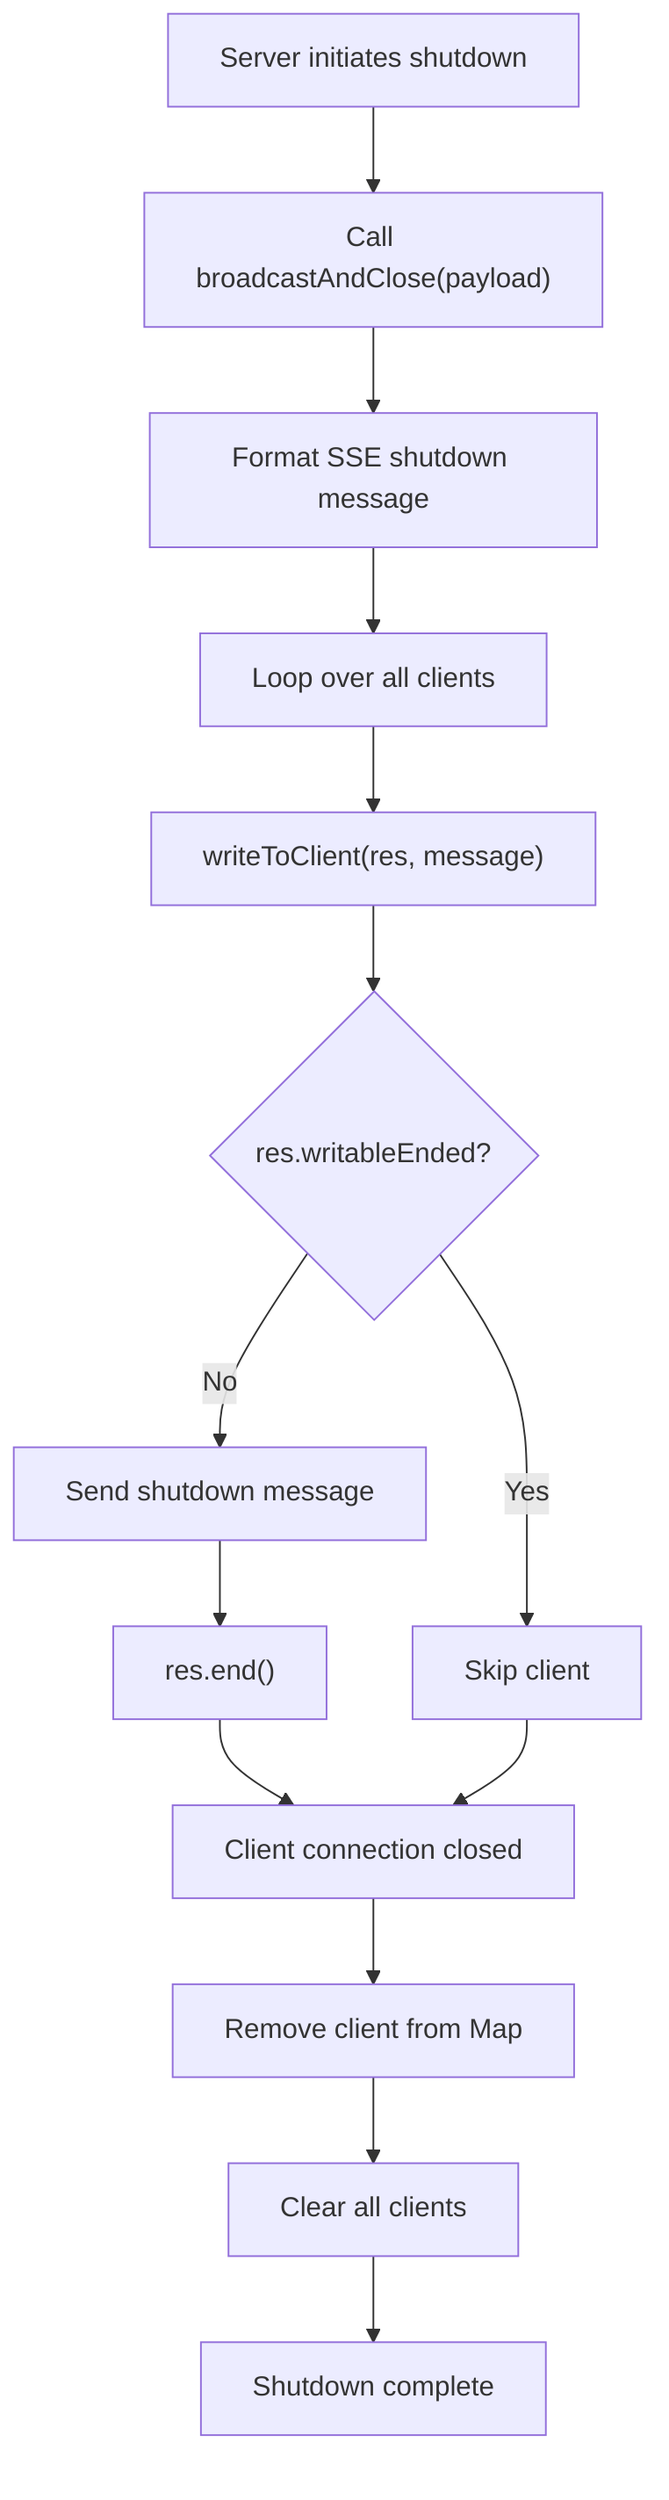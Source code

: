 flowchart TD
    S1[Server initiates shutdown] --> S2["Call broadcastAndClose(payload)"]
    S2 --> S3[Format SSE shutdown message]
    S3 --> S4[Loop over all clients]
    S4 --> S5["writeToClient(res, message)"]
    S5 --> S6{res.writableEnded?}
    S6 -- No --> S7[Send shutdown message]
    S7 --> S8["res.end()"]
    S6 -- Yes --> S9[Skip client]
    S8 --> S10[Client connection closed]
    S9 --> S10
    S10 --> S11[Remove client from Map]
    S11 --> S12[Clear all clients]
    S12 --> S13[Shutdown complete]